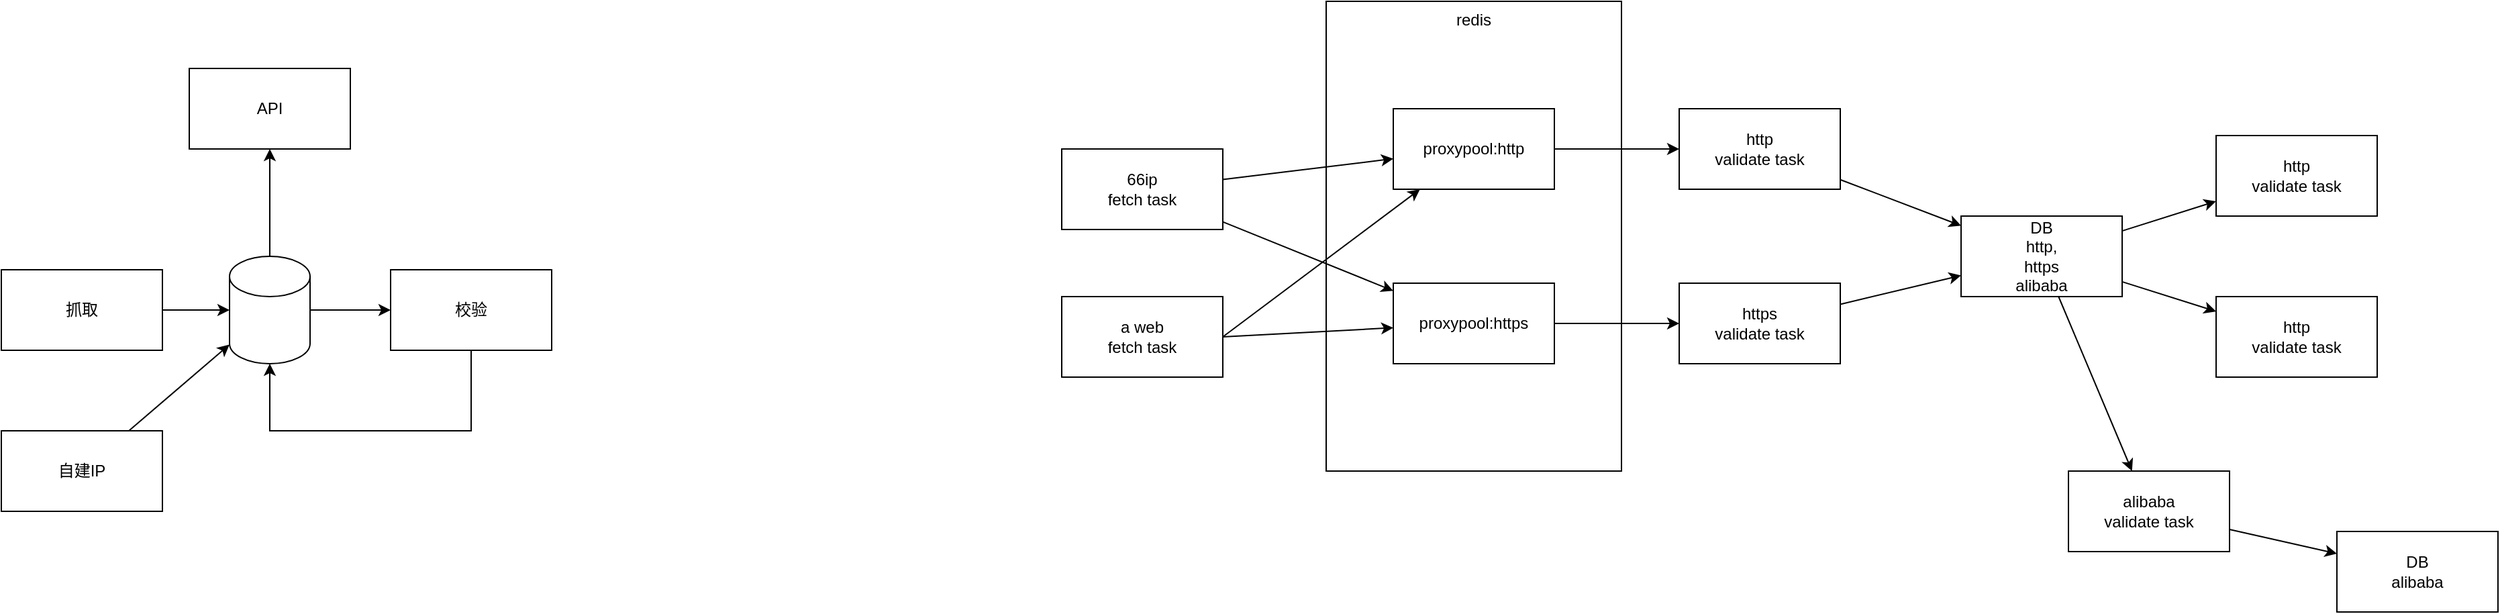 <mxfile version="15.5.4" type="embed"><diagram id="23iRSUPoRavnBvh4doch" name="Page-1"><mxGraphModel dx="1230" dy="548" grid="1" gridSize="10" guides="1" tooltips="1" connect="1" arrows="1" fold="1" page="1" pageScale="1" pageWidth="827" pageHeight="1169" math="0" shadow="0"><root><mxCell id="0"/><mxCell id="1" parent="0"/><mxCell id="98" value="redis" style="rounded=0;whiteSpace=wrap;html=1;verticalAlign=top;" vertex="1" parent="1"><mxGeometry x="1057" y="160" width="220" height="350" as="geometry"/></mxCell><mxCell id="60" value="抓取" style="rounded=0;whiteSpace=wrap;html=1;" parent="1" vertex="1"><mxGeometry x="70" y="360" width="120" height="60" as="geometry"/></mxCell><mxCell id="62" value="校验" style="whiteSpace=wrap;html=1;rounded=0;" parent="1" vertex="1"><mxGeometry x="360" y="360" width="120" height="60" as="geometry"/></mxCell><mxCell id="64" value="" style="shape=cylinder3;whiteSpace=wrap;html=1;boundedLbl=1;backgroundOutline=1;size=15;" parent="1" vertex="1"><mxGeometry x="240" y="350" width="60" height="80" as="geometry"/></mxCell><mxCell id="65" value="" style="endArrow=classic;html=1;rounded=0;" parent="1" source="60" target="64" edge="1"><mxGeometry width="50" height="50" relative="1" as="geometry"><mxPoint x="10" y="540" as="sourcePoint"/><mxPoint x="60" y="490" as="targetPoint"/></mxGeometry></mxCell><mxCell id="66" value="" style="endArrow=classic;html=1;rounded=0;" parent="1" source="64" target="62" edge="1"><mxGeometry width="50" height="50" relative="1" as="geometry"><mxPoint x="130" y="610" as="sourcePoint"/><mxPoint x="180" y="560" as="targetPoint"/></mxGeometry></mxCell><mxCell id="67" value="" style="endArrow=classic;html=1;rounded=0;edgeStyle=orthogonalEdgeStyle;" parent="1" source="62" target="64" edge="1"><mxGeometry width="50" height="50" relative="1" as="geometry"><mxPoint x="510" y="610" as="sourcePoint"/><mxPoint x="560" y="560" as="targetPoint"/><Array as="points"><mxPoint x="420" y="480"/><mxPoint x="270" y="480"/></Array></mxGeometry></mxCell><mxCell id="68" value="API" style="rounded=0;whiteSpace=wrap;html=1;" parent="1" vertex="1"><mxGeometry x="210" y="210" width="120" height="60" as="geometry"/></mxCell><mxCell id="71" value="" style="endArrow=classic;html=1;rounded=0;" parent="1" source="64" target="68" edge="1"><mxGeometry width="50" height="50" relative="1" as="geometry"><mxPoint x="70" y="340" as="sourcePoint"/><mxPoint x="120" y="290" as="targetPoint"/></mxGeometry></mxCell><mxCell id="72" value="自建IP" style="rounded=0;whiteSpace=wrap;html=1;" parent="1" vertex="1"><mxGeometry x="70" y="480" width="120" height="60" as="geometry"/></mxCell><mxCell id="75" value="" style="endArrow=classic;html=1;rounded=0;" parent="1" source="72" target="64" edge="1"><mxGeometry width="50" height="50" relative="1" as="geometry"><mxPoint x="60" y="580" as="sourcePoint"/><mxPoint x="110" y="530" as="targetPoint"/></mxGeometry></mxCell><mxCell id="76" value="66ip&lt;br&gt;fetch task" style="rounded=0;whiteSpace=wrap;html=1;" parent="1" vertex="1"><mxGeometry x="860" y="270" width="120" height="60" as="geometry"/></mxCell><mxCell id="80" value="" style="rounded=0;orthogonalLoop=1;jettySize=auto;html=1;" parent="1" source="76" target="79" edge="1"><mxGeometry relative="1" as="geometry"><mxPoint x="1027" y="312" as="sourcePoint"/></mxGeometry></mxCell><mxCell id="84" value="" style="edgeStyle=none;rounded=0;orthogonalLoop=1;jettySize=auto;html=1;" parent="1" source="79" target="83" edge="1"><mxGeometry relative="1" as="geometry"/></mxCell><mxCell id="79" value="proxypool:http" style="rounded=0;whiteSpace=wrap;html=1;" parent="1" vertex="1"><mxGeometry x="1107" y="240" width="120" height="60" as="geometry"/></mxCell><mxCell id="88" value="" style="edgeStyle=none;rounded=0;orthogonalLoop=1;jettySize=auto;html=1;" parent="1" source="81" target="87" edge="1"><mxGeometry relative="1" as="geometry"/></mxCell><mxCell id="81" value="proxypool:https" style="rounded=0;whiteSpace=wrap;html=1;" parent="1" vertex="1"><mxGeometry x="1107" y="370" width="120" height="60" as="geometry"/></mxCell><mxCell id="82" value="" style="rounded=0;orthogonalLoop=1;jettySize=auto;html=1;" parent="1" source="76" target="81" edge="1"><mxGeometry relative="1" as="geometry"><mxPoint x="1027" y="351" as="sourcePoint"/></mxGeometry></mxCell><mxCell id="86" value="" style="edgeStyle=none;rounded=0;orthogonalLoop=1;jettySize=auto;html=1;" parent="1" source="83" target="85" edge="1"><mxGeometry relative="1" as="geometry"/></mxCell><mxCell id="83" value="http&lt;br&gt;validate task" style="rounded=0;whiteSpace=wrap;html=1;" parent="1" vertex="1"><mxGeometry x="1320" y="240" width="120" height="60" as="geometry"/></mxCell><mxCell id="91" value="" style="edgeStyle=none;rounded=0;orthogonalLoop=1;jettySize=auto;html=1;" parent="1" source="85" target="90" edge="1"><mxGeometry relative="1" as="geometry"/></mxCell><mxCell id="85" value="DB&lt;br&gt;http,&lt;br&gt;https&lt;br&gt;alibaba" style="whiteSpace=wrap;html=1;rounded=0;" parent="1" vertex="1"><mxGeometry x="1530" y="320" width="120" height="60" as="geometry"/></mxCell><mxCell id="89" value="" style="edgeStyle=none;rounded=0;orthogonalLoop=1;jettySize=auto;html=1;" parent="1" source="87" target="85" edge="1"><mxGeometry relative="1" as="geometry"/></mxCell><mxCell id="87" value="https&lt;br&gt;validate task" style="rounded=0;whiteSpace=wrap;html=1;" parent="1" vertex="1"><mxGeometry x="1320" y="370" width="120" height="60" as="geometry"/></mxCell><mxCell id="90" value="http&lt;br&gt;validate task" style="rounded=0;whiteSpace=wrap;html=1;" parent="1" vertex="1"><mxGeometry x="1720" y="260" width="120" height="60" as="geometry"/></mxCell><mxCell id="92" value="http&lt;br&gt;validate task" style="rounded=0;whiteSpace=wrap;html=1;" parent="1" vertex="1"><mxGeometry x="1720" y="380" width="120" height="60" as="geometry"/></mxCell><mxCell id="93" value="" style="edgeStyle=none;rounded=0;orthogonalLoop=1;jettySize=auto;html=1;" parent="1" source="85" target="92" edge="1"><mxGeometry relative="1" as="geometry"/></mxCell><mxCell id="97" value="" style="edgeStyle=none;rounded=0;orthogonalLoop=1;jettySize=auto;html=1;" parent="1" source="94" target="96" edge="1"><mxGeometry relative="1" as="geometry"/></mxCell><mxCell id="94" value="alibaba&lt;br&gt;validate task" style="rounded=0;whiteSpace=wrap;html=1;" parent="1" vertex="1"><mxGeometry x="1610" y="510" width="120" height="60" as="geometry"/></mxCell><mxCell id="95" value="" style="endArrow=classic;html=1;rounded=0;" parent="1" source="85" target="94" edge="1"><mxGeometry width="50" height="50" relative="1" as="geometry"><mxPoint x="1560" y="470" as="sourcePoint"/><mxPoint x="1610" y="420" as="targetPoint"/></mxGeometry></mxCell><mxCell id="96" value="DB&lt;br&gt;alibaba" style="rounded=0;whiteSpace=wrap;html=1;" parent="1" vertex="1"><mxGeometry x="1810" y="555" width="120" height="60" as="geometry"/></mxCell><mxCell id="99" value="a web&lt;br&gt;fetch task" style="rounded=0;whiteSpace=wrap;html=1;" vertex="1" parent="1"><mxGeometry x="860" y="380" width="120" height="60" as="geometry"/></mxCell><mxCell id="100" value="" style="rounded=0;orthogonalLoop=1;jettySize=auto;html=1;exitX=1;exitY=0.5;exitDx=0;exitDy=0;" edge="1" parent="1" source="99" target="79"><mxGeometry relative="1" as="geometry"><mxPoint x="1027" y="312" as="sourcePoint"/></mxGeometry></mxCell><mxCell id="101" value="" style="rounded=0;orthogonalLoop=1;jettySize=auto;html=1;exitX=1;exitY=0.5;exitDx=0;exitDy=0;" edge="1" parent="1" source="99" target="81"><mxGeometry relative="1" as="geometry"><mxPoint x="1027" y="351" as="sourcePoint"/></mxGeometry></mxCell></root></mxGraphModel></diagram></mxfile>
